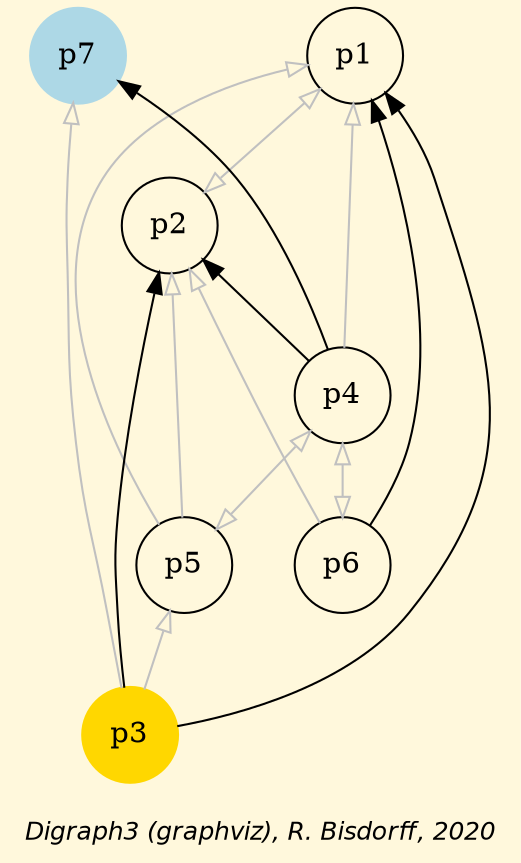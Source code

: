 digraph G {
graph [ bgcolor = cornsilk, fontname = "Helvetica-Oblique",
 fontsize = 12,
 label = "\nDigraph3 (graphviz), R. Bisdorff, 2020", size="7,7"];
n1 [shape = "circle", label = "p1"];
n2 [shape = "circle", label = "p2"];
n3 [shape = "circle", label = "p3", style = "filled", color = gold];
n4 [shape = "circle", label = "p4"];
n5 [shape = "circle", label = "p5"];
n6 [shape = "circle", label = "p6"];
n7 [shape = "circle", label = "p7", style = "filled", color = lightblue];
n1-> n2 [dir=both, color=grey, arrowhead=empty, arrowtail=empty] ;
n1-> n3 [dir=back, color=black] ;
n1-> n4 [dir=back, color=grey, arrowtail=empty] ;
n1-> n5 [dir=back, color=grey, arrowtail=empty] ;
n1-> n6 [dir=back, color=black] ;
n2-> n3 [dir=back, color=black] ;
n2-> n4 [dir=back, color=black] ;
n2-> n5 [dir=back, color=grey, arrowtail=empty] ;
n2-> n6 [dir=back, color=grey, arrowtail=empty] ;
n3-> n5 [dir=forward, color=grey, arrowhead=empty] ;
n3-> n7 [dir=forward, color=grey, arrowhead=empty] ;
n4-> n5 [dir=both, color=grey, arrowhead=empty, arrowtail=empty] ;
n4-> n6 [dir=both, color=grey, arrowhead=empty, arrowtail=empty] ;
n4-> n7 [dir=forward, color=black] ;
{rank=max; n3 }
{rank=min; n7 }
}
